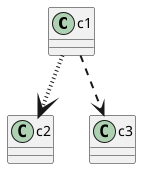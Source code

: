 {
  "sha1": "hs5ac3zv6uclermpafumkm85lo94tnz",
  "insertion": {
    "when": "2024-06-03T18:59:29.959Z",
    "user": "plantuml@gmail.com"
  }
}
@startuml
skinparam arrowThickness 4
class c1
class c2
class c3
c1 -[dotted]-> c2
c1 -[dashed,thickness=2]-> c3
@enduml
